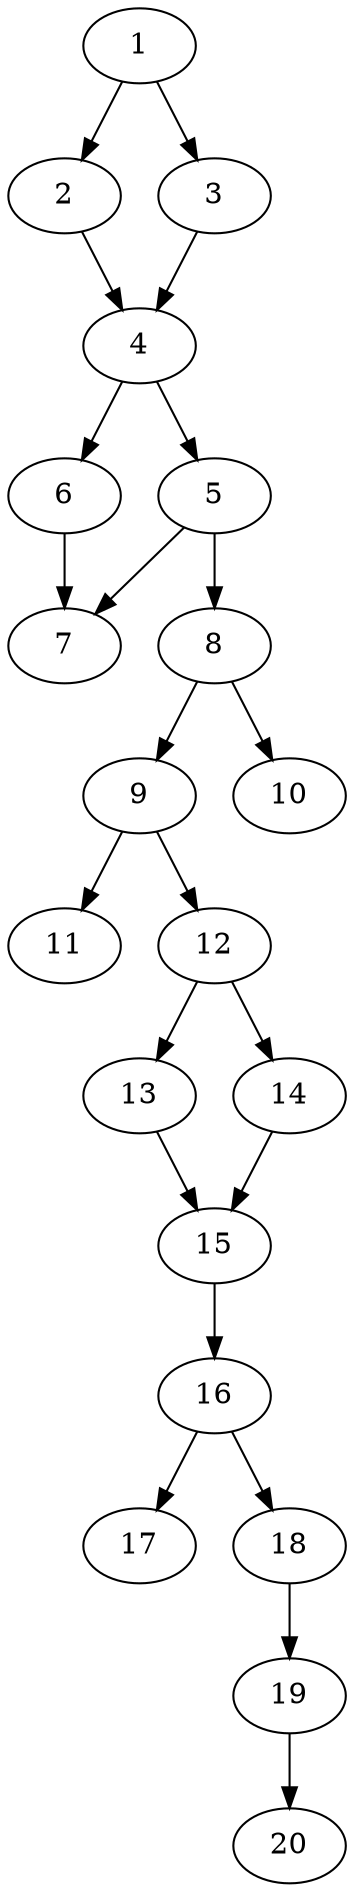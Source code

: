 // DAG automatically generated by daggen at Thu Oct  3 13:58:44 2019
// ./daggen --dot -n 20 --ccr 0.5 --fat 0.3 --regular 0.9 --density 0.6 --mindata 5242880 --maxdata 52428800 
digraph G {
  1 [size="104048640", alpha="0.14", expect_size="52024320"] 
  1 -> 2 [size ="52024320"]
  1 -> 3 [size ="52024320"]
  2 [size="36149248", alpha="0.05", expect_size="18074624"] 
  2 -> 4 [size ="18074624"]
  3 [size="91328512", alpha="0.09", expect_size="45664256"] 
  3 -> 4 [size ="45664256"]
  4 [size="61188096", alpha="0.12", expect_size="30594048"] 
  4 -> 5 [size ="30594048"]
  4 -> 6 [size ="30594048"]
  5 [size="75534336", alpha="0.18", expect_size="37767168"] 
  5 -> 7 [size ="37767168"]
  5 -> 8 [size ="37767168"]
  6 [size="44054528", alpha="0.20", expect_size="22027264"] 
  6 -> 7 [size ="22027264"]
  7 [size="54552576", alpha="0.01", expect_size="27276288"] 
  8 [size="34947072", alpha="0.19", expect_size="17473536"] 
  8 -> 9 [size ="17473536"]
  8 -> 10 [size ="17473536"]
  9 [size="92469248", alpha="0.03", expect_size="46234624"] 
  9 -> 11 [size ="46234624"]
  9 -> 12 [size ="46234624"]
  10 [size="26058752", alpha="0.13", expect_size="13029376"] 
  11 [size="17848320", alpha="0.10", expect_size="8924160"] 
  12 [size="83482624", alpha="0.02", expect_size="41741312"] 
  12 -> 13 [size ="41741312"]
  12 -> 14 [size ="41741312"]
  13 [size="13107200", alpha="0.14", expect_size="6553600"] 
  13 -> 15 [size ="6553600"]
  14 [size="55578624", alpha="0.13", expect_size="27789312"] 
  14 -> 15 [size ="27789312"]
  15 [size="18245632", alpha="0.05", expect_size="9122816"] 
  15 -> 16 [size ="9122816"]
  16 [size="102526976", alpha="0.19", expect_size="51263488"] 
  16 -> 17 [size ="51263488"]
  16 -> 18 [size ="51263488"]
  17 [size="101926912", alpha="0.06", expect_size="50963456"] 
  18 [size="104632320", alpha="0.08", expect_size="52316160"] 
  18 -> 19 [size ="52316160"]
  19 [size="100440064", alpha="0.04", expect_size="50220032"] 
  19 -> 20 [size ="50220032"]
  20 [size="21514240", alpha="0.16", expect_size="10757120"] 
}
